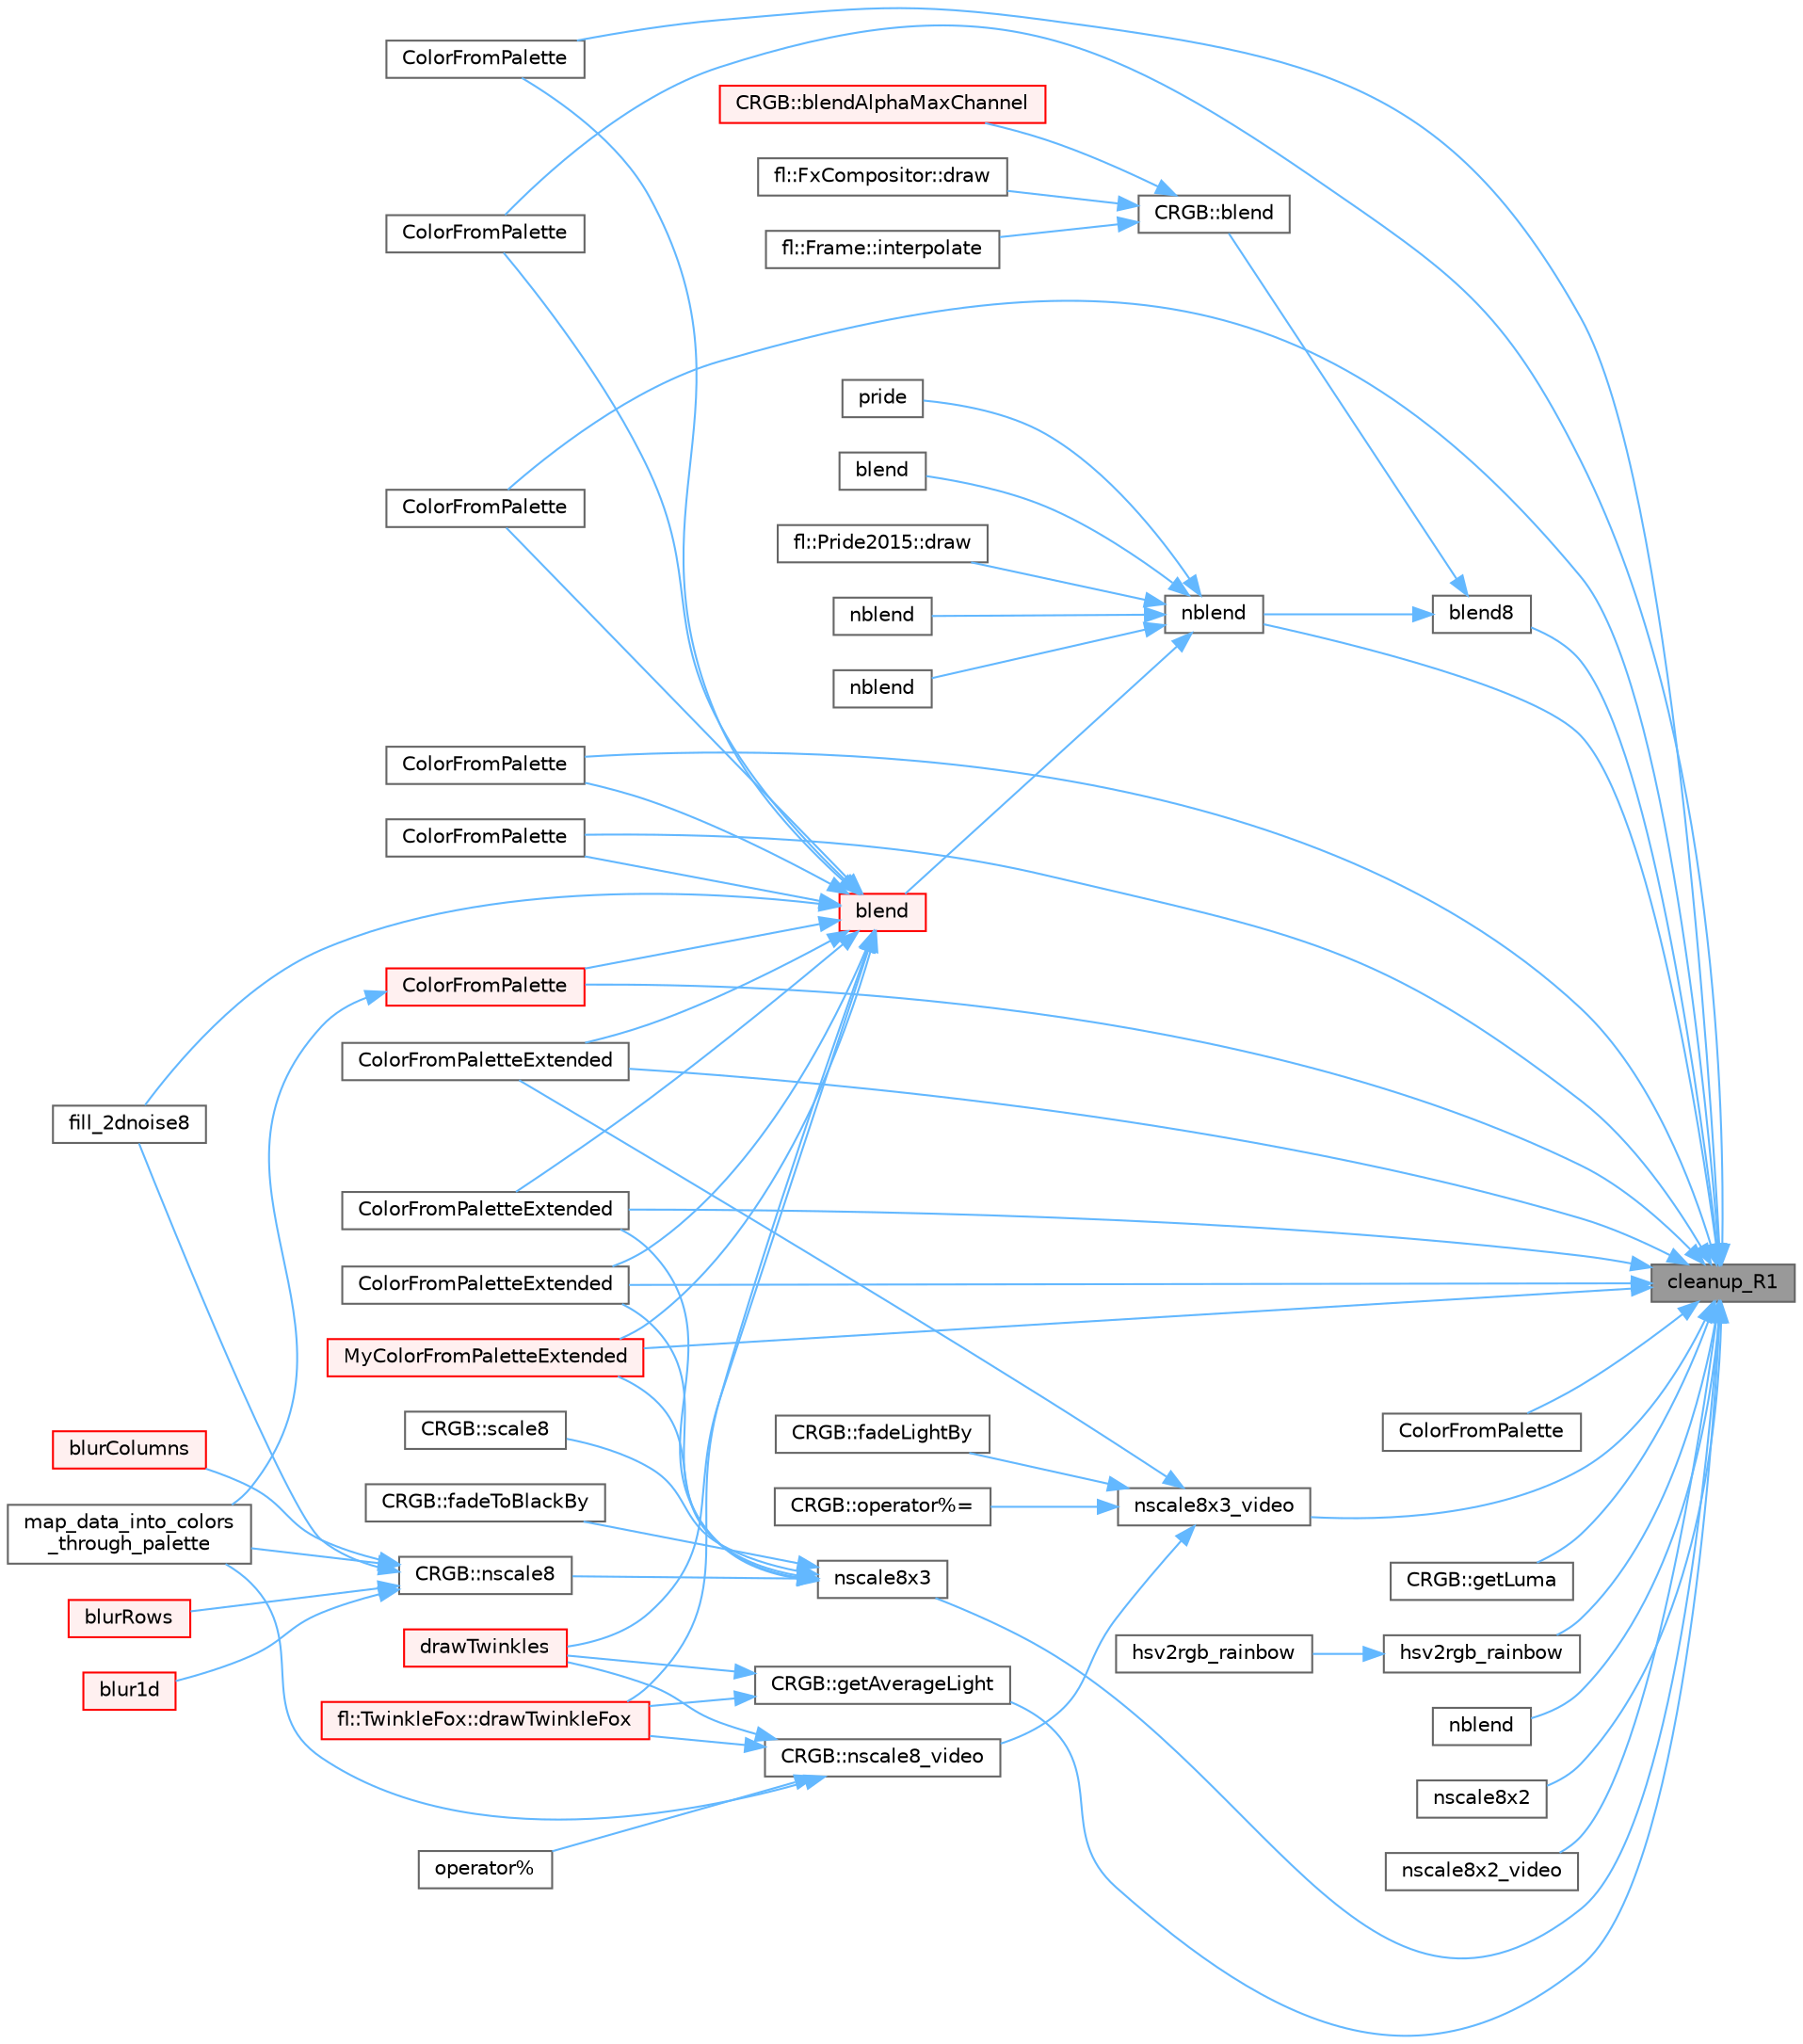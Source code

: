 digraph "cleanup_R1"
{
 // INTERACTIVE_SVG=YES
 // LATEX_PDF_SIZE
  bgcolor="transparent";
  edge [fontname=Helvetica,fontsize=10,labelfontname=Helvetica,labelfontsize=10];
  node [fontname=Helvetica,fontsize=10,shape=box,height=0.2,width=0.4];
  rankdir="RL";
  Node1 [id="Node000001",label="cleanup_R1",height=0.2,width=0.4,color="gray40", fillcolor="grey60", style="filled", fontcolor="black",tooltip="Clean up the r1 register after a series of *LEAVING_R1_DIRTY calls."];
  Node1 -> Node2 [id="edge1_Node000001_Node000002",dir="back",color="steelblue1",style="solid",tooltip=" "];
  Node2 [id="Node000002",label="blend8",height=0.2,width=0.4,color="grey40", fillcolor="white", style="filled",URL="$d5/d98/group___math_ga9a604de042246d6c87fdbfdd5578f377.html#ga9a604de042246d6c87fdbfdd5578f377",tooltip="Blend a variable proportion (0-255) of one byte to another."];
  Node2 -> Node3 [id="edge2_Node000002_Node000003",dir="back",color="steelblue1",style="solid",tooltip=" "];
  Node3 [id="Node000003",label="CRGB::blend",height=0.2,width=0.4,color="grey40", fillcolor="white", style="filled",URL="$d7/d82/struct_c_r_g_b_a6348cb098a0b27f443bd1af290dafa94.html#a6348cb098a0b27f443bd1af290dafa94",tooltip=" "];
  Node3 -> Node4 [id="edge3_Node000003_Node000004",dir="back",color="steelblue1",style="solid",tooltip=" "];
  Node4 [id="Node000004",label="CRGB::blendAlphaMaxChannel",height=0.2,width=0.4,color="red", fillcolor="#FFF0F0", style="filled",URL="$d7/d82/struct_c_r_g_b_aba8579ca7247cc690e8899d68e95a601.html#aba8579ca7247cc690e8899d68e95a601",tooltip=" "];
  Node3 -> Node8 [id="edge4_Node000003_Node000008",dir="back",color="steelblue1",style="solid",tooltip=" "];
  Node8 [id="Node000008",label="fl::FxCompositor::draw",height=0.2,width=0.4,color="grey40", fillcolor="white", style="filled",URL="$d7/df1/classfl_1_1_fx_compositor_aade5cf1a5c03eb71c39f8ed58c981e96.html#aade5cf1a5c03eb71c39f8ed58c981e96",tooltip=" "];
  Node3 -> Node9 [id="edge5_Node000003_Node000009",dir="back",color="steelblue1",style="solid",tooltip=" "];
  Node9 [id="Node000009",label="fl::Frame::interpolate",height=0.2,width=0.4,color="grey40", fillcolor="white", style="filled",URL="$d1/de0/classfl_1_1_frame_a18b6f7181804a0392e40796f46352115.html#a18b6f7181804a0392e40796f46352115",tooltip=" "];
  Node2 -> Node10 [id="edge6_Node000002_Node000010",dir="back",color="steelblue1",style="solid",tooltip=" "];
  Node10 [id="Node000010",label="nblend",height=0.2,width=0.4,color="grey40", fillcolor="white", style="filled",URL="$dc/db8/group___color_blends_ga325120664a9c9b41abceee65303b0c4e.html#ga325120664a9c9b41abceee65303b0c4e",tooltip="Destructively modifies one color, blending in a given fraction of an overlay color."];
  Node10 -> Node11 [id="edge7_Node000010_Node000011",dir="back",color="steelblue1",style="solid",tooltip=" "];
  Node11 [id="Node000011",label="blend",height=0.2,width=0.4,color="grey40", fillcolor="white", style="filled",URL="$dc/db8/group___color_blends_ga0d242048cc8978be5ea70a6c33402721.html#ga0d242048cc8978be5ea70a6c33402721",tooltip="Computes a new color blended some fraction of the way between two other colors."];
  Node10 -> Node12 [id="edge8_Node000010_Node000012",dir="back",color="steelblue1",style="solid",tooltip=" "];
  Node12 [id="Node000012",label="blend",height=0.2,width=0.4,color="red", fillcolor="#FFF0F0", style="filled",URL="$dc/db8/group___color_blends_ga4f06b4423f71f77346aaf5dabe7dd05c.html#ga4f06b4423f71f77346aaf5dabe7dd05c",tooltip="Computes a new color blended some fraction of the way between two other colors."];
  Node12 -> Node15 [id="edge9_Node000012_Node000015",dir="back",color="steelblue1",style="solid",tooltip=" "];
  Node15 [id="Node000015",label="ColorFromPalette",height=0.2,width=0.4,color="grey40", fillcolor="white", style="filled",URL="$d2/d73/group___palette_colors_gafdfc20fbf9b8e4b71e010a654ec27891.html#gafdfc20fbf9b8e4b71e010a654ec27891",tooltip="Get a color from a palette."];
  Node12 -> Node16 [id="edge10_Node000012_Node000016",dir="back",color="steelblue1",style="solid",tooltip=" "];
  Node16 [id="Node000016",label="ColorFromPalette",height=0.2,width=0.4,color="grey40", fillcolor="white", style="filled",URL="$d2/d73/group___palette_colors_ga1684ed7eb860c68a915d03e94250e58a.html#ga1684ed7eb860c68a915d03e94250e58a",tooltip="Get a color from a palette."];
  Node12 -> Node17 [id="edge11_Node000012_Node000017",dir="back",color="steelblue1",style="solid",tooltip=" "];
  Node17 [id="Node000017",label="ColorFromPalette",height=0.2,width=0.4,color="red", fillcolor="#FFF0F0", style="filled",URL="$d2/d73/group___palette_colors_gac46e65aff3dd6519b33e27f0998f17cd.html#gac46e65aff3dd6519b33e27f0998f17cd",tooltip="Get a color from a palette."];
  Node17 -> Node38 [id="edge12_Node000017_Node000038",dir="back",color="steelblue1",style="solid",tooltip=" "];
  Node38 [id="Node000038",label="map_data_into_colors\l_through_palette",height=0.2,width=0.4,color="grey40", fillcolor="white", style="filled",URL="$d2/d73/group___palette_colors_gaf34a692bbec05b697dc9c06d8bb0f74f.html#gaf34a692bbec05b697dc9c06d8bb0f74f",tooltip="Maps an array of palette color indexes into an array of LED colors."];
  Node12 -> Node59 [id="edge13_Node000012_Node000059",dir="back",color="steelblue1",style="solid",tooltip=" "];
  Node59 [id="Node000059",label="ColorFromPalette",height=0.2,width=0.4,color="grey40", fillcolor="white", style="filled",URL="$d2/d73/group___palette_colors_gae5e137a13a4b6145fe40007328d398f4.html#gae5e137a13a4b6145fe40007328d398f4",tooltip="Get a color from a palette."];
  Node12 -> Node60 [id="edge14_Node000012_Node000060",dir="back",color="steelblue1",style="solid",tooltip=" "];
  Node60 [id="Node000060",label="ColorFromPalette",height=0.2,width=0.4,color="grey40", fillcolor="white", style="filled",URL="$d2/d73/group___palette_colors_ga0a1bd774cd65ee7b85a20c11212bbd95.html#ga0a1bd774cd65ee7b85a20c11212bbd95",tooltip="Get a color from a palette."];
  Node12 -> Node61 [id="edge15_Node000012_Node000061",dir="back",color="steelblue1",style="solid",tooltip=" "];
  Node61 [id="Node000061",label="ColorFromPalette",height=0.2,width=0.4,color="grey40", fillcolor="white", style="filled",URL="$d2/d73/group___palette_colors_gaea6bd3ab3ec62d88e2dcc7ab2486dcd4.html#gaea6bd3ab3ec62d88e2dcc7ab2486dcd4",tooltip="Get a color from a palette."];
  Node12 -> Node62 [id="edge16_Node000012_Node000062",dir="back",color="steelblue1",style="solid",tooltip=" "];
  Node62 [id="Node000062",label="ColorFromPaletteExtended",height=0.2,width=0.4,color="grey40", fillcolor="white", style="filled",URL="$d2/d73/group___palette_colors_ga61f55da5eb81ddc50f7855b26fb0d69b.html#ga61f55da5eb81ddc50f7855b26fb0d69b",tooltip="Same as ColorFromPalette, but with uint16_t index to give greater precision."];
  Node12 -> Node63 [id="edge17_Node000012_Node000063",dir="back",color="steelblue1",style="solid",tooltip=" "];
  Node63 [id="Node000063",label="ColorFromPaletteExtended",height=0.2,width=0.4,color="grey40", fillcolor="white", style="filled",URL="$d2/d73/group___palette_colors_ga681c8340a30e692e7bbfec5a104cc80f.html#ga681c8340a30e692e7bbfec5a104cc80f",tooltip=" "];
  Node12 -> Node64 [id="edge18_Node000012_Node000064",dir="back",color="steelblue1",style="solid",tooltip=" "];
  Node64 [id="Node000064",label="ColorFromPaletteExtended",height=0.2,width=0.4,color="grey40", fillcolor="white", style="filled",URL="$d2/d73/group___palette_colors_ga59c2f3e8a12b9eef789c37ae4d5f0182.html#ga59c2f3e8a12b9eef789c37ae4d5f0182",tooltip="Same as ColorFromPalette, but higher precision."];
  Node12 -> Node26 [id="edge19_Node000012_Node000026",dir="back",color="steelblue1",style="solid",tooltip=" "];
  Node26 [id="Node000026",label="fl::TwinkleFox::drawTwinkleFox",height=0.2,width=0.4,color="red", fillcolor="#FFF0F0", style="filled",URL="$de/db5/classfl_1_1_twinkle_fox_a67375829d0da55e17d3f74ac9817914d.html#a67375829d0da55e17d3f74ac9817914d",tooltip=" "];
  Node12 -> Node23 [id="edge20_Node000012_Node000023",dir="back",color="steelblue1",style="solid",tooltip=" "];
  Node23 [id="Node000023",label="drawTwinkles",height=0.2,width=0.4,color="red", fillcolor="#FFF0F0", style="filled",URL="$d4/dd0/_twinkle_fox_8ino_a6d0a3407d4b43c23c7bdd4aac9fc76fd.html#a6d0a3407d4b43c23c7bdd4aac9fc76fd",tooltip=" "];
  Node12 -> Node67 [id="edge21_Node000012_Node000067",dir="back",color="steelblue1",style="solid",tooltip=" "];
  Node67 [id="Node000067",label="fill_2dnoise8",height=0.2,width=0.4,color="grey40", fillcolor="white", style="filled",URL="$de/da4/group___noise_fill_ga6fcc17e60eac4b9dbb620f7e354177f1.html#ga6fcc17e60eac4b9dbb620f7e354177f1",tooltip="Fill an LED matrix with random colors, using 8-bit noise."];
  Node12 -> Node69 [id="edge22_Node000012_Node000069",dir="back",color="steelblue1",style="solid",tooltip=" "];
  Node69 [id="Node000069",label="MyColorFromPaletteExtended",height=0.2,width=0.4,color="red", fillcolor="#FFF0F0", style="filled",URL="$dd/d61/_fx_water_8ino_aa04e7c98cb0803818832555bf128fb57.html#aa04e7c98cb0803818832555bf128fb57",tooltip=" "];
  Node10 -> Node71 [id="edge23_Node000010_Node000071",dir="back",color="steelblue1",style="solid",tooltip=" "];
  Node71 [id="Node000071",label="fl::Pride2015::draw",height=0.2,width=0.4,color="grey40", fillcolor="white", style="filled",URL="$df/d11/classfl_1_1_pride2015_a331b131b082d622bbd9208bf05308d0d.html#a331b131b082d622bbd9208bf05308d0d",tooltip=" "];
  Node10 -> Node72 [id="edge24_Node000010_Node000072",dir="back",color="steelblue1",style="solid",tooltip=" "];
  Node72 [id="Node000072",label="nblend",height=0.2,width=0.4,color="grey40", fillcolor="white", style="filled",URL="$dc/db8/group___color_blends_ga2885fdebac696423812b10db0f45cb70.html#ga2885fdebac696423812b10db0f45cb70",tooltip="Destructively blends a given fraction of a color array into an existing color array."];
  Node10 -> Node73 [id="edge25_Node000010_Node000073",dir="back",color="steelblue1",style="solid",tooltip=" "];
  Node73 [id="Node000073",label="nblend",height=0.2,width=0.4,color="grey40", fillcolor="white", style="filled",URL="$dc/db8/group___color_blends_ga930e843c33436435516637e3fc701a28.html#ga930e843c33436435516637e3fc701a28",tooltip="Destructively blends a given fraction of a color array into an existing color array."];
  Node10 -> Node74 [id="edge26_Node000010_Node000074",dir="back",color="steelblue1",style="solid",tooltip=" "];
  Node74 [id="Node000074",label="pride",height=0.2,width=0.4,color="grey40", fillcolor="white", style="filled",URL="$d0/dce/_pride2015_8ino_a6e24bc1de16730062b4d4be6ad4f8e3b.html#a6e24bc1de16730062b4d4be6ad4f8e3b",tooltip=" "];
  Node1 -> Node15 [id="edge27_Node000001_Node000015",dir="back",color="steelblue1",style="solid",tooltip=" "];
  Node1 -> Node16 [id="edge28_Node000001_Node000016",dir="back",color="steelblue1",style="solid",tooltip=" "];
  Node1 -> Node17 [id="edge29_Node000001_Node000017",dir="back",color="steelblue1",style="solid",tooltip=" "];
  Node1 -> Node75 [id="edge30_Node000001_Node000075",dir="back",color="steelblue1",style="solid",tooltip=" "];
  Node75 [id="Node000075",label="ColorFromPalette",height=0.2,width=0.4,color="grey40", fillcolor="white", style="filled",URL="$d2/d73/group___palette_colors_gaf65fa1b4fedbbd7b8054a71e1b6474b3.html#gaf65fa1b4fedbbd7b8054a71e1b6474b3",tooltip="Get a color from a palette."];
  Node1 -> Node59 [id="edge31_Node000001_Node000059",dir="back",color="steelblue1",style="solid",tooltip=" "];
  Node1 -> Node60 [id="edge32_Node000001_Node000060",dir="back",color="steelblue1",style="solid",tooltip=" "];
  Node1 -> Node61 [id="edge33_Node000001_Node000061",dir="back",color="steelblue1",style="solid",tooltip=" "];
  Node1 -> Node62 [id="edge34_Node000001_Node000062",dir="back",color="steelblue1",style="solid",tooltip=" "];
  Node1 -> Node63 [id="edge35_Node000001_Node000063",dir="back",color="steelblue1",style="solid",tooltip=" "];
  Node1 -> Node64 [id="edge36_Node000001_Node000064",dir="back",color="steelblue1",style="solid",tooltip=" "];
  Node1 -> Node76 [id="edge37_Node000001_Node000076",dir="back",color="steelblue1",style="solid",tooltip=" "];
  Node76 [id="Node000076",label="CRGB::getAverageLight",height=0.2,width=0.4,color="grey40", fillcolor="white", style="filled",URL="$d7/d82/struct_c_r_g_b_a940908cc69606bdabe3b2d32a9097356.html#a940908cc69606bdabe3b2d32a9097356",tooltip="Get the average of the R, G, and B values."];
  Node76 -> Node26 [id="edge38_Node000076_Node000026",dir="back",color="steelblue1",style="solid",tooltip=" "];
  Node76 -> Node23 [id="edge39_Node000076_Node000023",dir="back",color="steelblue1",style="solid",tooltip=" "];
  Node1 -> Node77 [id="edge40_Node000001_Node000077",dir="back",color="steelblue1",style="solid",tooltip=" "];
  Node77 [id="Node000077",label="CRGB::getLuma",height=0.2,width=0.4,color="grey40", fillcolor="white", style="filled",URL="$d7/d82/struct_c_r_g_b_a1646931c5c6fe7a68548474388a3e97c.html#a1646931c5c6fe7a68548474388a3e97c",tooltip="Get the \"luma\" of a CRGB object."];
  Node1 -> Node78 [id="edge41_Node000001_Node000078",dir="back",color="steelblue1",style="solid",tooltip=" "];
  Node78 [id="Node000078",label="hsv2rgb_rainbow",height=0.2,width=0.4,color="grey40", fillcolor="white", style="filled",URL="$df/d9d/hsv2rgb_8cpp_a06ee0f21e1bf430ea547244f6ed4add8.html#a06ee0f21e1bf430ea547244f6ed4add8",tooltip=" "];
  Node78 -> Node79 [id="edge42_Node000078_Node000079",dir="back",color="steelblue1",style="solid",tooltip=" "];
  Node79 [id="Node000079",label="hsv2rgb_rainbow",height=0.2,width=0.4,color="grey40", fillcolor="white", style="filled",URL="$dd/dc7/group___h_s_v2_r_g_b_ga30d4c5d63d1eab20b61e14f6429bf634.html#ga30d4c5d63d1eab20b61e14f6429bf634",tooltip="Forward declaration of hsv2rgb_rainbow here, to avoid circular dependencies."];
  Node1 -> Node69 [id="edge43_Node000001_Node000069",dir="back",color="steelblue1",style="solid",tooltip=" "];
  Node1 -> Node80 [id="edge44_Node000001_Node000080",dir="back",color="steelblue1",style="solid",tooltip=" "];
  Node80 [id="Node000080",label="nblend",height=0.2,width=0.4,color="grey40", fillcolor="white", style="filled",URL="$dc/db8/group___color_blends_gab18a835a14780faf17c53c64f4ba0ae6.html#gab18a835a14780faf17c53c64f4ba0ae6",tooltip="Destructively modifies one color, blending in a given fraction of an overlay color."];
  Node1 -> Node10 [id="edge45_Node000001_Node000010",dir="back",color="steelblue1",style="solid",tooltip=" "];
  Node1 -> Node81 [id="edge46_Node000001_Node000081",dir="back",color="steelblue1",style="solid",tooltip=" "];
  Node81 [id="Node000081",label="nscale8x2",height=0.2,width=0.4,color="grey40", fillcolor="white", style="filled",URL="$d0/da8/group___scaling_ga6f419761a744efed4bae8875ac07aef0.html#ga6f419761a744efed4bae8875ac07aef0",tooltip="Scale two one-byte values by a third one, which is treated as the numerator of a fraction whose demom..."];
  Node1 -> Node82 [id="edge47_Node000001_Node000082",dir="back",color="steelblue1",style="solid",tooltip=" "];
  Node82 [id="Node000082",label="nscale8x2_video",height=0.2,width=0.4,color="grey40", fillcolor="white", style="filled",URL="$d0/da8/group___scaling_ga4204edd4a3f8aac7124a10f1f5cfccfe.html#ga4204edd4a3f8aac7124a10f1f5cfccfe",tooltip="Scale two one-byte values by a third one, which is treated as the numerator of a fraction whose demom..."];
  Node1 -> Node83 [id="edge48_Node000001_Node000083",dir="back",color="steelblue1",style="solid",tooltip=" "];
  Node83 [id="Node000083",label="nscale8x3",height=0.2,width=0.4,color="grey40", fillcolor="white", style="filled",URL="$d0/da8/group___scaling_ga39bf87e5526120889086cab19ac749b1.html#ga39bf87e5526120889086cab19ac749b1",tooltip="Scale three one-byte values by a fourth one, which is treated as the numerator of a fraction whose de..."];
  Node83 -> Node62 [id="edge49_Node000083_Node000062",dir="back",color="steelblue1",style="solid",tooltip=" "];
  Node83 -> Node63 [id="edge50_Node000083_Node000063",dir="back",color="steelblue1",style="solid",tooltip=" "];
  Node83 -> Node84 [id="edge51_Node000083_Node000084",dir="back",color="steelblue1",style="solid",tooltip=" "];
  Node84 [id="Node000084",label="CRGB::fadeToBlackBy",height=0.2,width=0.4,color="grey40", fillcolor="white", style="filled",URL="$d7/d82/struct_c_r_g_b_aec2425ad20ac3c5191ac2b47eec4dca0.html#aec2425ad20ac3c5191ac2b47eec4dca0",tooltip="fadeToBlackBy is a synonym for nscale8(), as a fade instead of a scale"];
  Node83 -> Node69 [id="edge52_Node000083_Node000069",dir="back",color="steelblue1",style="solid",tooltip=" "];
  Node83 -> Node85 [id="edge53_Node000083_Node000085",dir="back",color="steelblue1",style="solid",tooltip=" "];
  Node85 [id="Node000085",label="CRGB::nscale8",height=0.2,width=0.4,color="grey40", fillcolor="white", style="filled",URL="$d7/d82/struct_c_r_g_b_a5a3c3370a7de840ac31c07f6dc9bdb63.html#a5a3c3370a7de840ac31c07f6dc9bdb63",tooltip="Scale down a RGB to N/256ths of its current brightness, using \"plain math\" dimming rules."];
  Node85 -> Node86 [id="edge54_Node000085_Node000086",dir="back",color="steelblue1",style="solid",tooltip=" "];
  Node86 [id="Node000086",label="blur1d",height=0.2,width=0.4,color="red", fillcolor="#FFF0F0", style="filled",URL="$d5/d3d/group___color_blurs_gaacf0416f9e0438f23f92d0df6c338ea3.html#gaacf0416f9e0438f23f92d0df6c338ea3",tooltip="One-dimensional blur filter."];
  Node85 -> Node88 [id="edge55_Node000085_Node000088",dir="back",color="steelblue1",style="solid",tooltip=" "];
  Node88 [id="Node000088",label="blurColumns",height=0.2,width=0.4,color="red", fillcolor="#FFF0F0", style="filled",URL="$d5/d3d/group___color_blurs_ga33ce178f76009348d3a0f0723b22d4de.html#ga33ce178f76009348d3a0f0723b22d4de",tooltip="Perform a blur1d() on every column of a rectangular matrix."];
  Node85 -> Node93 [id="edge56_Node000085_Node000093",dir="back",color="steelblue1",style="solid",tooltip=" "];
  Node93 [id="Node000093",label="blurRows",height=0.2,width=0.4,color="red", fillcolor="#FFF0F0", style="filled",URL="$d5/d3d/group___color_blurs_ga3000f2662fe45e9424c02b0d35f40b21.html#ga3000f2662fe45e9424c02b0d35f40b21",tooltip="Perform a blur1d() on every row of a rectangular matrix."];
  Node85 -> Node67 [id="edge57_Node000085_Node000067",dir="back",color="steelblue1",style="solid",tooltip=" "];
  Node85 -> Node38 [id="edge58_Node000085_Node000038",dir="back",color="steelblue1",style="solid",tooltip=" "];
  Node83 -> Node94 [id="edge59_Node000083_Node000094",dir="back",color="steelblue1",style="solid",tooltip=" "];
  Node94 [id="Node000094",label="CRGB::scale8",height=0.2,width=0.4,color="grey40", fillcolor="white", style="filled",URL="$d7/d82/struct_c_r_g_b_aa9c54727cd2a2145a126220ecd802ffc.html#aa9c54727cd2a2145a126220ecd802ffc",tooltip="Return a CRGB object that is a scaled down version of this object."];
  Node1 -> Node95 [id="edge60_Node000001_Node000095",dir="back",color="steelblue1",style="solid",tooltip=" "];
  Node95 [id="Node000095",label="nscale8x3_video",height=0.2,width=0.4,color="grey40", fillcolor="white", style="filled",URL="$d0/da8/group___scaling_ga700b7f510f32e8c91385093c436c27d9.html#ga700b7f510f32e8c91385093c436c27d9",tooltip="Scale three one-byte values by a fourth one, which is treated as the numerator of a fraction whose de..."];
  Node95 -> Node64 [id="edge61_Node000095_Node000064",dir="back",color="steelblue1",style="solid",tooltip=" "];
  Node95 -> Node96 [id="edge62_Node000095_Node000096",dir="back",color="steelblue1",style="solid",tooltip=" "];
  Node96 [id="Node000096",label="CRGB::fadeLightBy",height=0.2,width=0.4,color="grey40", fillcolor="white", style="filled",URL="$d7/d82/struct_c_r_g_b_a3b098899b112c2c9a7ad7490992e0d84.html#a3b098899b112c2c9a7ad7490992e0d84",tooltip="fadeLightBy is a synonym for nscale8_video(), as a fade instead of a scale"];
  Node95 -> Node97 [id="edge63_Node000095_Node000097",dir="back",color="steelblue1",style="solid",tooltip=" "];
  Node97 [id="Node000097",label="CRGB::nscale8_video",height=0.2,width=0.4,color="grey40", fillcolor="white", style="filled",URL="$d7/d82/struct_c_r_g_b_a0441d6094ab8f98d800ec789c36b4461.html#a0441d6094ab8f98d800ec789c36b4461",tooltip="Scale down a RGB to N/256ths of it's current brightness using \"video\" dimming rules."];
  Node97 -> Node26 [id="edge64_Node000097_Node000026",dir="back",color="steelblue1",style="solid",tooltip=" "];
  Node97 -> Node23 [id="edge65_Node000097_Node000023",dir="back",color="steelblue1",style="solid",tooltip=" "];
  Node97 -> Node38 [id="edge66_Node000097_Node000038",dir="back",color="steelblue1",style="solid",tooltip=" "];
  Node97 -> Node98 [id="edge67_Node000097_Node000098",dir="back",color="steelblue1",style="solid",tooltip=" "];
  Node98 [id="Node000098",label="operator%",height=0.2,width=0.4,color="grey40", fillcolor="white", style="filled",URL="$db/d87/group___pixel_types_ga3dab64b7dfff8c31e3ec8c3c20eec465.html#ga3dab64b7dfff8c31e3ec8c3c20eec465",tooltip="Scale using CRGB::nscale8_video()"];
  Node95 -> Node99 [id="edge68_Node000095_Node000099",dir="back",color="steelblue1",style="solid",tooltip=" "];
  Node99 [id="Node000099",label="CRGB::operator%=",height=0.2,width=0.4,color="grey40", fillcolor="white", style="filled",URL="$d7/d82/struct_c_r_g_b_ac7a79509725b4d54f710e757a15f2a97.html#ac7a79509725b4d54f710e757a15f2a97",tooltip="%= is a synonym for nscale8_video()."];
}
